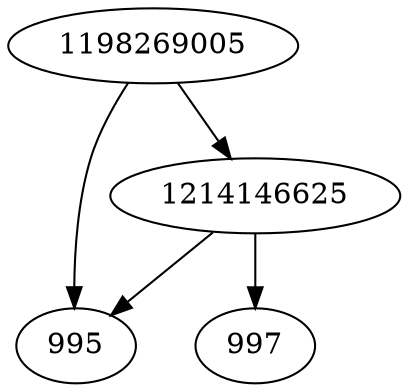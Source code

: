 strict digraph  {
1214146625;
995;
1198269005;
997;
1214146625 -> 995;
1214146625 -> 997;
1198269005 -> 995;
1198269005 -> 1214146625;
}
